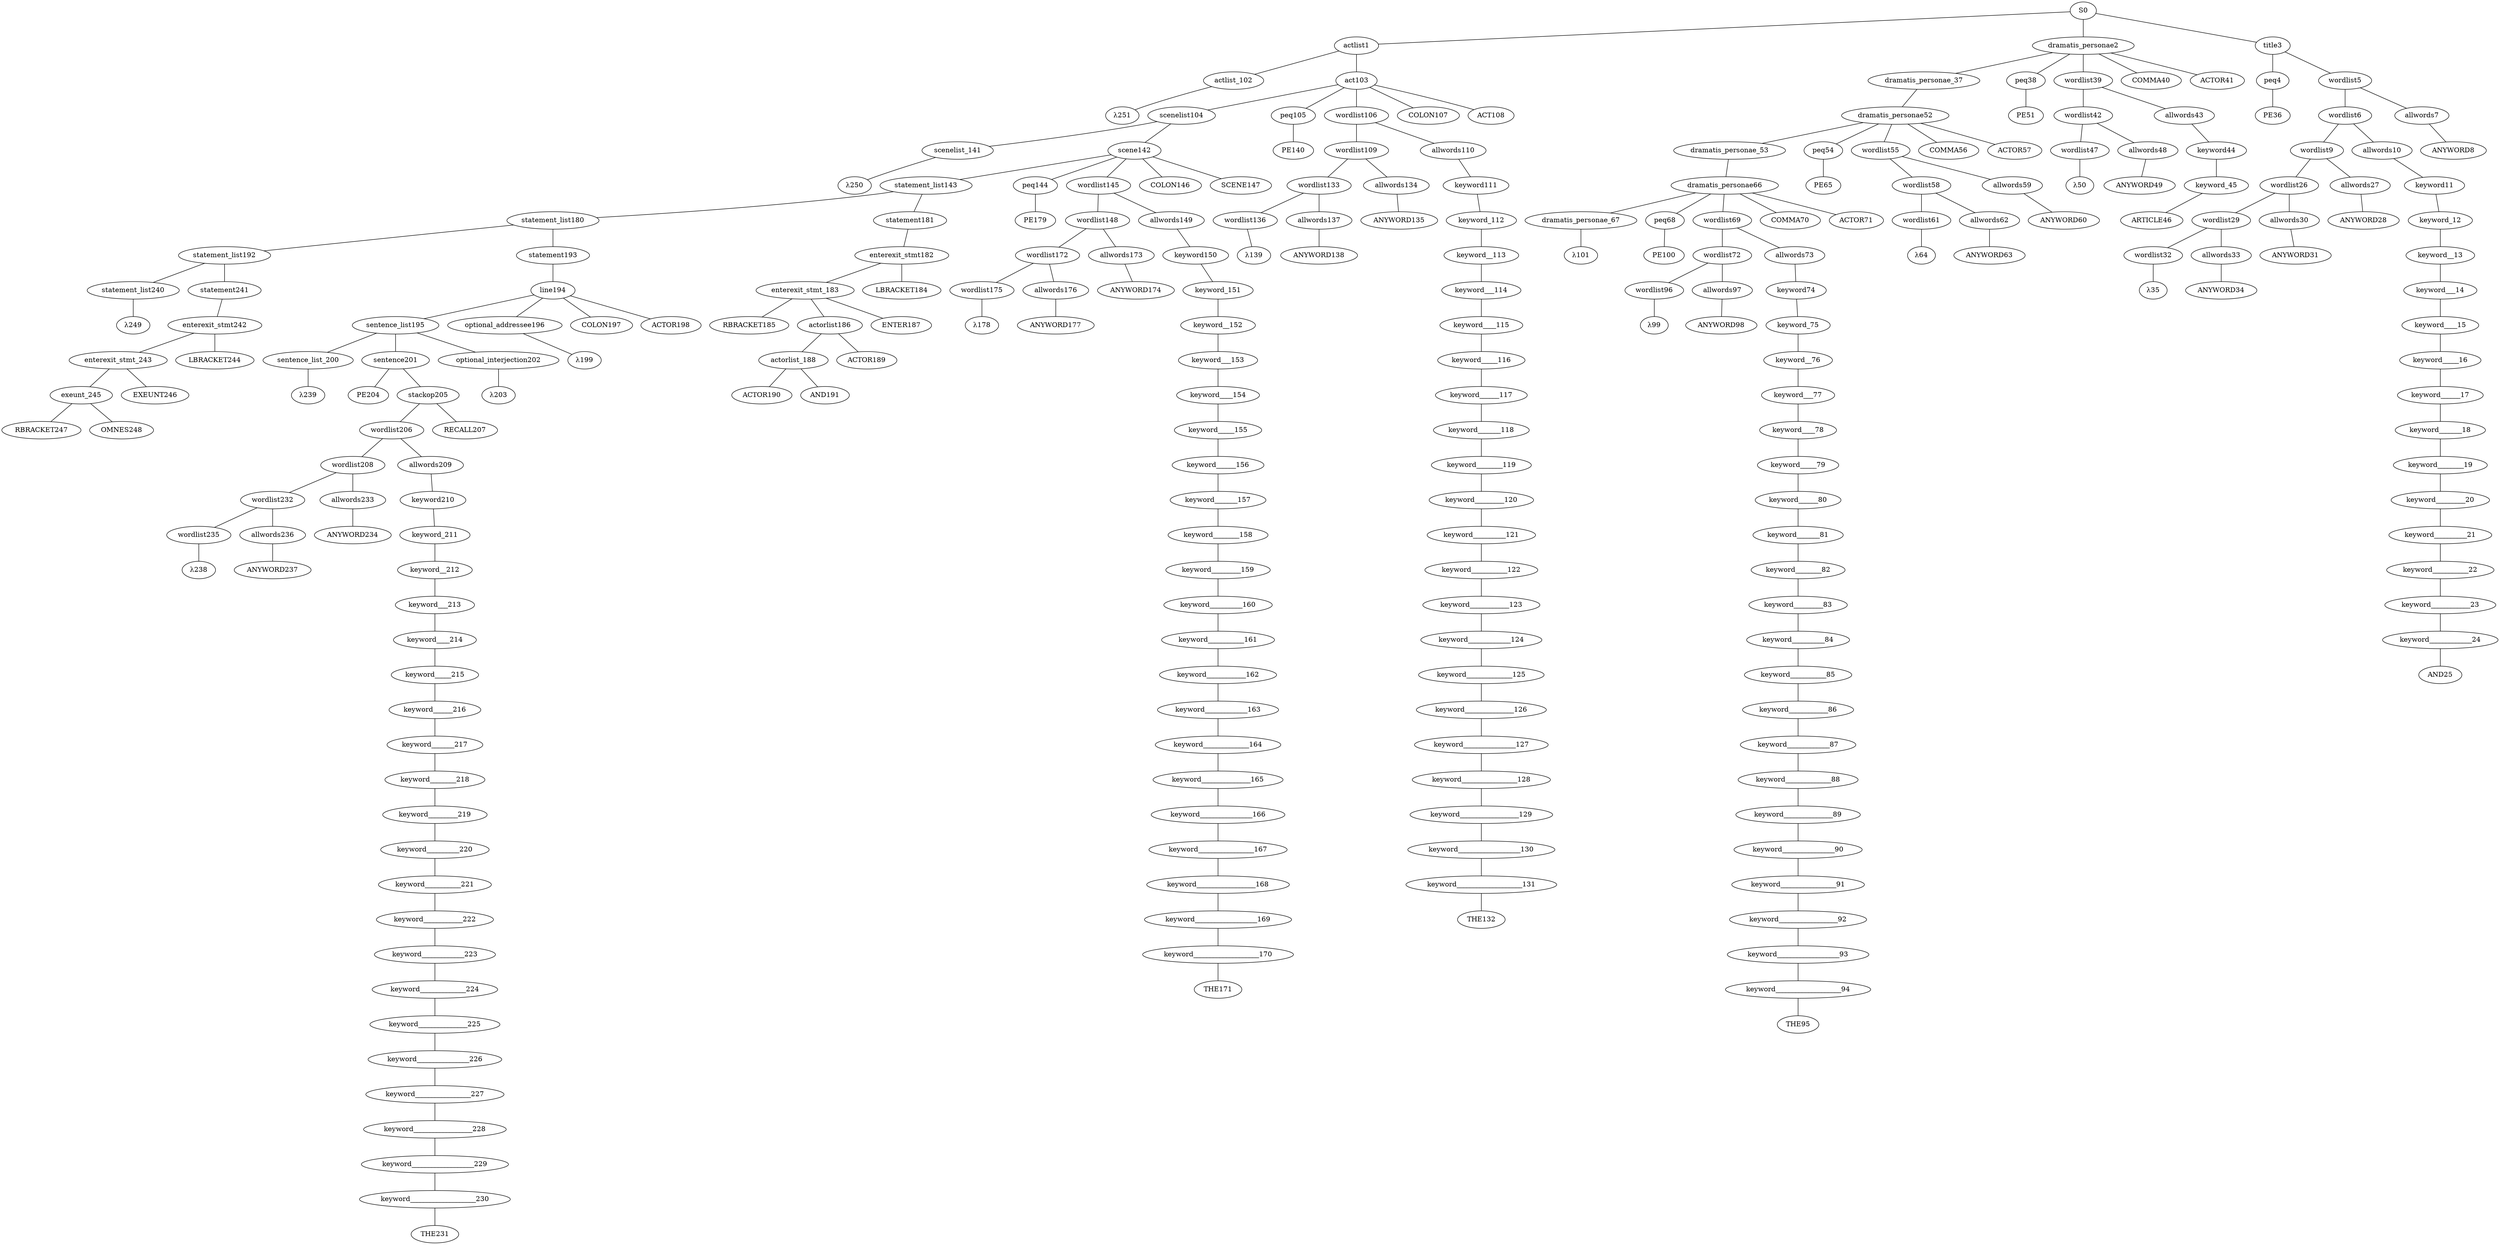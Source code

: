 strict graph {
	S0 -- actlist1
	S0 -- dramatis_personae2
	S0 -- title3

	title3 -- peq4
	title3 -- wordlist5

	wordlist5 -- wordlist6
	wordlist5 -- allwords7

	allwords7 -- ANYWORD8


	wordlist6 -- wordlist9
	wordlist6 -- allwords10

	allwords10 -- keyword11

	keyword11 -- keyword_12

	keyword_12 -- keyword__13

	keyword__13 -- keyword___14

	keyword___14 -- keyword____15

	keyword____15 -- keyword_____16

	keyword_____16 -- keyword______17

	keyword______17 -- keyword_______18

	keyword_______18 -- keyword________19

	keyword________19 -- keyword_________20

	keyword_________20 -- keyword__________21

	keyword__________21 -- keyword___________22

	keyword___________22 -- keyword____________23

	keyword____________23 -- keyword_____________24

	keyword_____________24 -- AND25


	wordlist9 -- wordlist26
	wordlist9 -- allwords27

	allwords27 -- ANYWORD28


	wordlist26 -- wordlist29
	wordlist26 -- allwords30

	allwords30 -- ANYWORD31


	wordlist29 -- wordlist32
	wordlist29 -- allwords33

	allwords33 -- ANYWORD34


	wordlist32 -- λ35

	peq4 -- PE36


	dramatis_personae2 -- dramatis_personae_37
	dramatis_personae2 -- peq38
	dramatis_personae2 -- wordlist39
	dramatis_personae2 -- COMMA40
	dramatis_personae2 -- ACTOR41



	wordlist39 -- wordlist42
	wordlist39 -- allwords43

	allwords43 -- keyword44

	keyword44 -- keyword_45

	keyword_45 -- ARTICLE46


	wordlist42 -- wordlist47
	wordlist42 -- allwords48

	allwords48 -- ANYWORD49


	wordlist47 -- λ50

	peq38 -- PE51


	dramatis_personae_37 -- dramatis_personae52

	dramatis_personae52 -- dramatis_personae_53
	dramatis_personae52 -- peq54
	dramatis_personae52 -- wordlist55
	dramatis_personae52 -- COMMA56
	dramatis_personae52 -- ACTOR57



	wordlist55 -- wordlist58
	wordlist55 -- allwords59

	allwords59 -- ANYWORD60


	wordlist58 -- wordlist61
	wordlist58 -- allwords62

	allwords62 -- ANYWORD63


	wordlist61 -- λ64

	peq54 -- PE65


	dramatis_personae_53 -- dramatis_personae66

	dramatis_personae66 -- dramatis_personae_67
	dramatis_personae66 -- peq68
	dramatis_personae66 -- wordlist69
	dramatis_personae66 -- COMMA70
	dramatis_personae66 -- ACTOR71



	wordlist69 -- wordlist72
	wordlist69 -- allwords73

	allwords73 -- keyword74

	keyword74 -- keyword_75

	keyword_75 -- keyword__76

	keyword__76 -- keyword___77

	keyword___77 -- keyword____78

	keyword____78 -- keyword_____79

	keyword_____79 -- keyword______80

	keyword______80 -- keyword_______81

	keyword_______81 -- keyword________82

	keyword________82 -- keyword_________83

	keyword_________83 -- keyword__________84

	keyword__________84 -- keyword___________85

	keyword___________85 -- keyword____________86

	keyword____________86 -- keyword_____________87

	keyword_____________87 -- keyword______________88

	keyword______________88 -- keyword_______________89

	keyword_______________89 -- keyword________________90

	keyword________________90 -- keyword_________________91

	keyword_________________91 -- keyword__________________92

	keyword__________________92 -- keyword___________________93

	keyword___________________93 -- keyword____________________94

	keyword____________________94 -- THE95


	wordlist72 -- wordlist96
	wordlist72 -- allwords97

	allwords97 -- ANYWORD98


	wordlist96 -- λ99

	peq68 -- PE100


	dramatis_personae_67 -- λ101

	actlist1 -- actlist_102
	actlist1 -- act103

	act103 -- scenelist104
	act103 -- peq105
	act103 -- wordlist106
	act103 -- COLON107
	act103 -- ACT108



	wordlist106 -- wordlist109
	wordlist106 -- allwords110

	allwords110 -- keyword111

	keyword111 -- keyword_112

	keyword_112 -- keyword__113

	keyword__113 -- keyword___114

	keyword___114 -- keyword____115

	keyword____115 -- keyword_____116

	keyword_____116 -- keyword______117

	keyword______117 -- keyword_______118

	keyword_______118 -- keyword________119

	keyword________119 -- keyword_________120

	keyword_________120 -- keyword__________121

	keyword__________121 -- keyword___________122

	keyword___________122 -- keyword____________123

	keyword____________123 -- keyword_____________124

	keyword_____________124 -- keyword______________125

	keyword______________125 -- keyword_______________126

	keyword_______________126 -- keyword________________127

	keyword________________127 -- keyword_________________128

	keyword_________________128 -- keyword__________________129

	keyword__________________129 -- keyword___________________130

	keyword___________________130 -- keyword____________________131

	keyword____________________131 -- THE132


	wordlist109 -- wordlist133
	wordlist109 -- allwords134

	allwords134 -- ANYWORD135


	wordlist133 -- wordlist136
	wordlist133 -- allwords137

	allwords137 -- ANYWORD138


	wordlist136 -- λ139

	peq105 -- PE140


	scenelist104 -- scenelist_141
	scenelist104 -- scene142

	scene142 -- statement_list143
	scene142 -- peq144
	scene142 -- wordlist145
	scene142 -- COLON146
	scene142 -- SCENE147



	wordlist145 -- wordlist148
	wordlist145 -- allwords149

	allwords149 -- keyword150

	keyword150 -- keyword_151

	keyword_151 -- keyword__152

	keyword__152 -- keyword___153

	keyword___153 -- keyword____154

	keyword____154 -- keyword_____155

	keyword_____155 -- keyword______156

	keyword______156 -- keyword_______157

	keyword_______157 -- keyword________158

	keyword________158 -- keyword_________159

	keyword_________159 -- keyword__________160

	keyword__________160 -- keyword___________161

	keyword___________161 -- keyword____________162

	keyword____________162 -- keyword_____________163

	keyword_____________163 -- keyword______________164

	keyword______________164 -- keyword_______________165

	keyword_______________165 -- keyword________________166

	keyword________________166 -- keyword_________________167

	keyword_________________167 -- keyword__________________168

	keyword__________________168 -- keyword___________________169

	keyword___________________169 -- keyword____________________170

	keyword____________________170 -- THE171


	wordlist148 -- wordlist172
	wordlist148 -- allwords173

	allwords173 -- ANYWORD174


	wordlist172 -- wordlist175
	wordlist172 -- allwords176

	allwords176 -- ANYWORD177


	wordlist175 -- λ178

	peq144 -- PE179


	statement_list143 -- statement_list180
	statement_list143 -- statement181

	statement181 -- enterexit_stmt182

	enterexit_stmt182 -- enterexit_stmt_183
	enterexit_stmt182 -- LBRACKET184


	enterexit_stmt_183 -- RBRACKET185
	enterexit_stmt_183 -- actorlist186
	enterexit_stmt_183 -- ENTER187


	actorlist186 -- actorlist_188
	actorlist186 -- ACTOR189


	actorlist_188 -- ACTOR190
	actorlist_188 -- AND191




	statement_list180 -- statement_list192
	statement_list180 -- statement193

	statement193 -- line194

	line194 -- sentence_list195
	line194 -- optional_addressee196
	line194 -- COLON197
	line194 -- ACTOR198



	optional_addressee196 -- λ199

	sentence_list195 -- sentence_list_200
	sentence_list195 -- sentence201
	sentence_list195 -- optional_interjection202

	optional_interjection202 -- λ203

	sentence201 -- PE204
	sentence201 -- stackop205

	stackop205 -- wordlist206
	stackop205 -- RECALL207


	wordlist206 -- wordlist208
	wordlist206 -- allwords209

	allwords209 -- keyword210

	keyword210 -- keyword_211

	keyword_211 -- keyword__212

	keyword__212 -- keyword___213

	keyword___213 -- keyword____214

	keyword____214 -- keyword_____215

	keyword_____215 -- keyword______216

	keyword______216 -- keyword_______217

	keyword_______217 -- keyword________218

	keyword________218 -- keyword_________219

	keyword_________219 -- keyword__________220

	keyword__________220 -- keyword___________221

	keyword___________221 -- keyword____________222

	keyword____________222 -- keyword_____________223

	keyword_____________223 -- keyword______________224

	keyword______________224 -- keyword_______________225

	keyword_______________225 -- keyword________________226

	keyword________________226 -- keyword_________________227

	keyword_________________227 -- keyword__________________228

	keyword__________________228 -- keyword___________________229

	keyword___________________229 -- keyword____________________230

	keyword____________________230 -- THE231


	wordlist208 -- wordlist232
	wordlist208 -- allwords233

	allwords233 -- ANYWORD234


	wordlist232 -- wordlist235
	wordlist232 -- allwords236

	allwords236 -- ANYWORD237


	wordlist235 -- λ238


	sentence_list_200 -- λ239

	statement_list192 -- statement_list240
	statement_list192 -- statement241

	statement241 -- enterexit_stmt242

	enterexit_stmt242 -- enterexit_stmt_243
	enterexit_stmt242 -- LBRACKET244


	enterexit_stmt_243 -- exeunt_245
	enterexit_stmt_243 -- EXEUNT246


	exeunt_245 -- RBRACKET247
	exeunt_245 -- OMNES248



	statement_list240 -- λ249

	scenelist_141 -- λ250

	actlist_102 -- λ251


}
